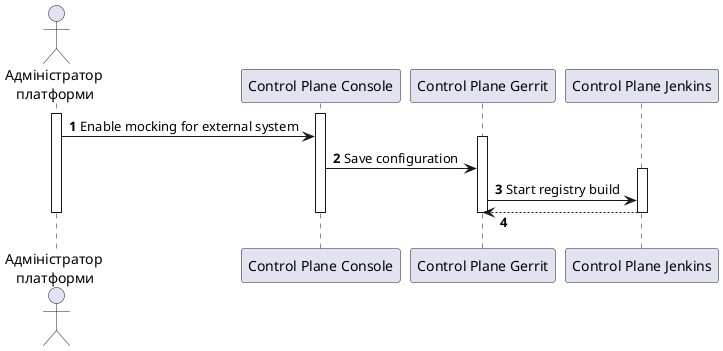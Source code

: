 @startuml

autonumber
skinparam responseMessageBelowArrow true

actor "Адміністратор\n платформи" as Client

participant "Control Plane Console" as CP
participant "Control Plane Gerrit" as Gerrit
participant "Control Plane Jenkins" as Jenkins

activate Client

activate CP
Client -> CP :Enable mocking for external system
activate Gerrit
CP -> Gerrit :Save configuration
activate Jenkins
Gerrit -> Jenkins : Start registry build
Gerrit <-- Jenkins

deactivate CP
deactivate Client
deactivate Gerrit
deactivate Jenkins


@enduml